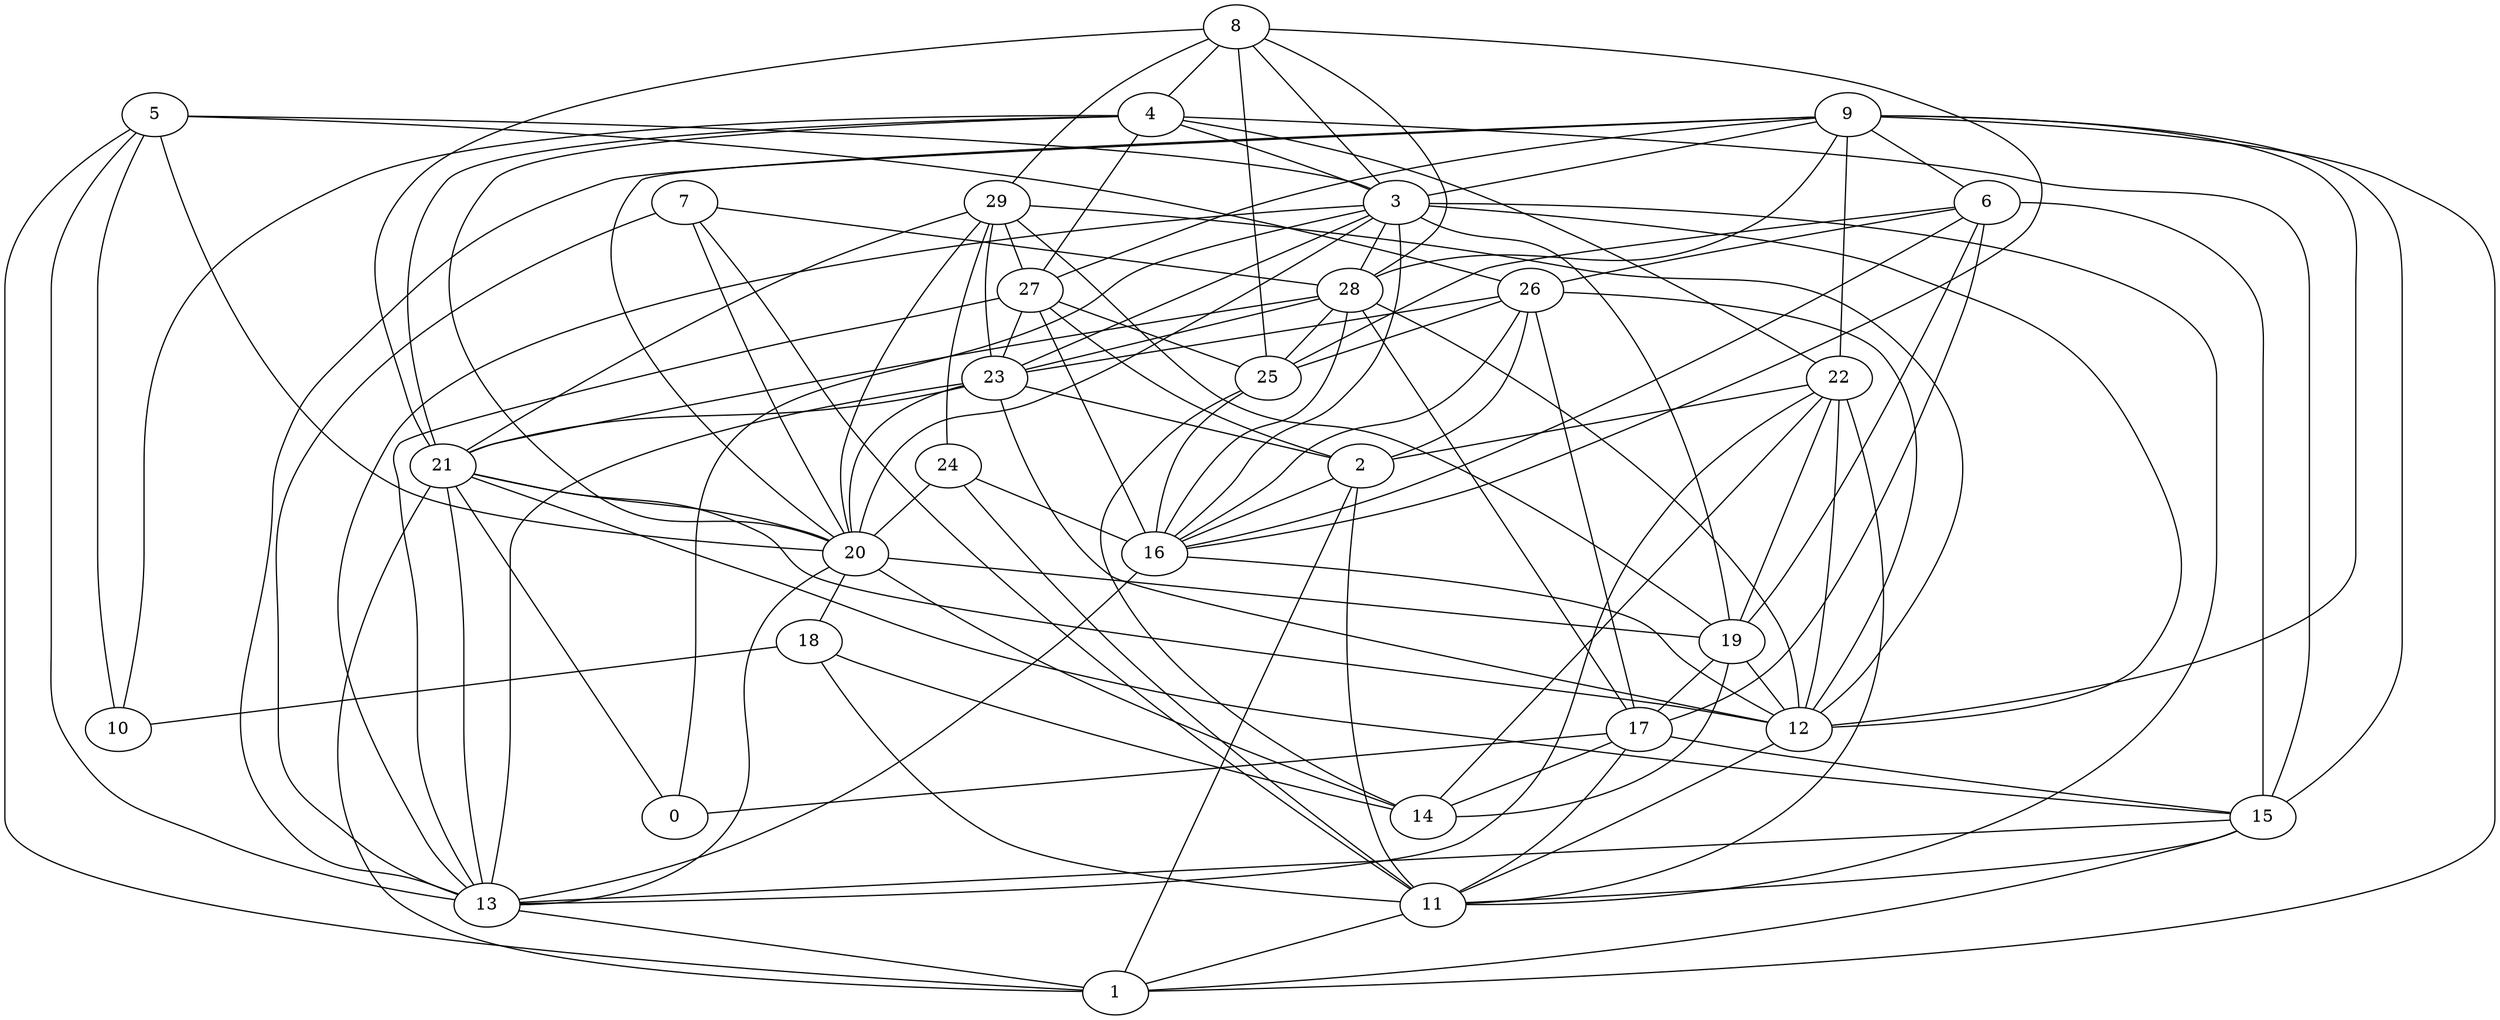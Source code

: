 digraph GG_graph {

subgraph G_graph {
edge [color = black]
"4" -> "10" [dir = none]
"4" -> "21" [dir = none]
"7" -> "20" [dir = none]
"27" -> "2" [dir = none]
"15" -> "11" [dir = none]
"29" -> "20" [dir = none]
"5" -> "26" [dir = none]
"5" -> "1" [dir = none]
"22" -> "19" [dir = none]
"9" -> "6" [dir = none]
"21" -> "20" [dir = none]
"21" -> "12" [dir = none]
"21" -> "0" [dir = none]
"21" -> "15" [dir = none]
"21" -> "1" [dir = none]
"24" -> "16" [dir = none]
"28" -> "17" [dir = none]
"28" -> "23" [dir = none]
"8" -> "21" [dir = none]
"8" -> "28" [dir = none]
"8" -> "16" [dir = none]
"16" -> "13" [dir = none]
"19" -> "14" [dir = none]
"19" -> "12" [dir = none]
"3" -> "12" [dir = none]
"6" -> "19" [dir = none]
"18" -> "10" [dir = none]
"2" -> "1" [dir = none]
"25" -> "16" [dir = none]
"27" -> "23" [dir = none]
"3" -> "23" [dir = none]
"28" -> "25" [dir = none]
"8" -> "3" [dir = none]
"17" -> "11" [dir = none]
"18" -> "14" [dir = none]
"3" -> "0" [dir = none]
"17" -> "15" [dir = none]
"9" -> "22" [dir = none]
"26" -> "25" [dir = none]
"3" -> "11" [dir = none]
"28" -> "21" [dir = none]
"4" -> "22" [dir = none]
"23" -> "2" [dir = none]
"19" -> "17" [dir = none]
"9" -> "27" [dir = none]
"20" -> "19" [dir = none]
"29" -> "12" [dir = none]
"23" -> "21" [dir = none]
"22" -> "2" [dir = none]
"24" -> "20" [dir = none]
"6" -> "25" [dir = none]
"22" -> "12" [dir = none]
"3" -> "13" [dir = none]
"5" -> "13" [dir = none]
"28" -> "16" [dir = none]
"6" -> "17" [dir = none]
"18" -> "11" [dir = none]
"9" -> "13" [dir = none]
"9" -> "15" [dir = none]
"9" -> "20" [dir = none]
"28" -> "12" [dir = none]
"29" -> "19" [dir = none]
"8" -> "4" [dir = none]
"27" -> "16" [dir = none]
"24" -> "11" [dir = none]
"26" -> "2" [dir = none]
"2" -> "16" [dir = none]
"6" -> "15" [dir = none]
"3" -> "28" [dir = none]
"27" -> "25" [dir = none]
"20" -> "18" [dir = none]
"15" -> "1" [dir = none]
"7" -> "11" [dir = none]
"29" -> "21" [dir = none]
"23" -> "20" [dir = none]
"22" -> "14" [dir = none]
"4" -> "27" [dir = none]
"23" -> "13" [dir = none]
"27" -> "13" [dir = none]
"26" -> "12" [dir = none]
"8" -> "29" [dir = none]
"22" -> "11" [dir = none]
"9" -> "3" [dir = none]
"6" -> "16" [dir = none]
"23" -> "12" [dir = none]
"26" -> "16" [dir = none]
"3" -> "20" [dir = none]
"7" -> "28" [dir = none]
"17" -> "0" [dir = none]
"4" -> "15" [dir = none]
"6" -> "26" [dir = none]
"29" -> "24" [dir = none]
"26" -> "23" [dir = none]
"17" -> "14" [dir = none]
"8" -> "25" [dir = none]
"2" -> "11" [dir = none]
"21" -> "13" [dir = none]
"29" -> "23" [dir = none]
"20" -> "13" [dir = none]
"5" -> "20" [dir = none]
"20" -> "14" [dir = none]
"7" -> "13" [dir = none]
"15" -> "13" [dir = none]
"9" -> "12" [dir = none]
"11" -> "1" [dir = none]
"25" -> "14" [dir = none]
"4" -> "3" [dir = none]
"4" -> "20" [dir = none]
"22" -> "13" [dir = none]
"16" -> "12" [dir = none]
"5" -> "3" [dir = none]
"9" -> "1" [dir = none]
"3" -> "19" [dir = none]
"5" -> "10" [dir = none]
"12" -> "11" [dir = none]
"9" -> "28" [dir = none]
"13" -> "1" [dir = none]
"29" -> "27" [dir = none]
"26" -> "17" [dir = none]
"3" -> "16" [dir = none]
}

}
